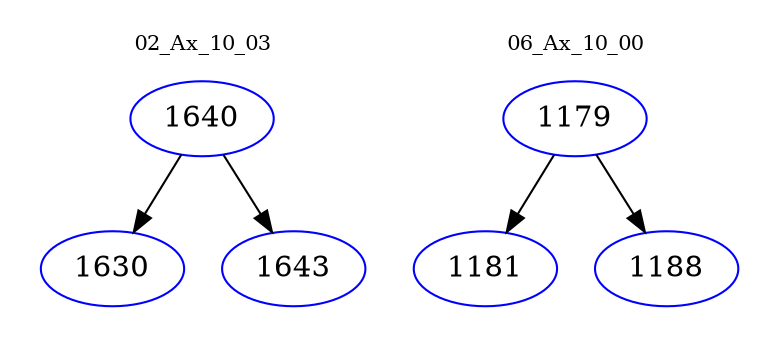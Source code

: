 digraph{
subgraph cluster_0 {
color = white
label = "02_Ax_10_03";
fontsize=10;
T0_1640 [label="1640", color="blue"]
T0_1640 -> T0_1630 [color="black"]
T0_1630 [label="1630", color="blue"]
T0_1640 -> T0_1643 [color="black"]
T0_1643 [label="1643", color="blue"]
}
subgraph cluster_1 {
color = white
label = "06_Ax_10_00";
fontsize=10;
T1_1179 [label="1179", color="blue"]
T1_1179 -> T1_1181 [color="black"]
T1_1181 [label="1181", color="blue"]
T1_1179 -> T1_1188 [color="black"]
T1_1188 [label="1188", color="blue"]
}
}
